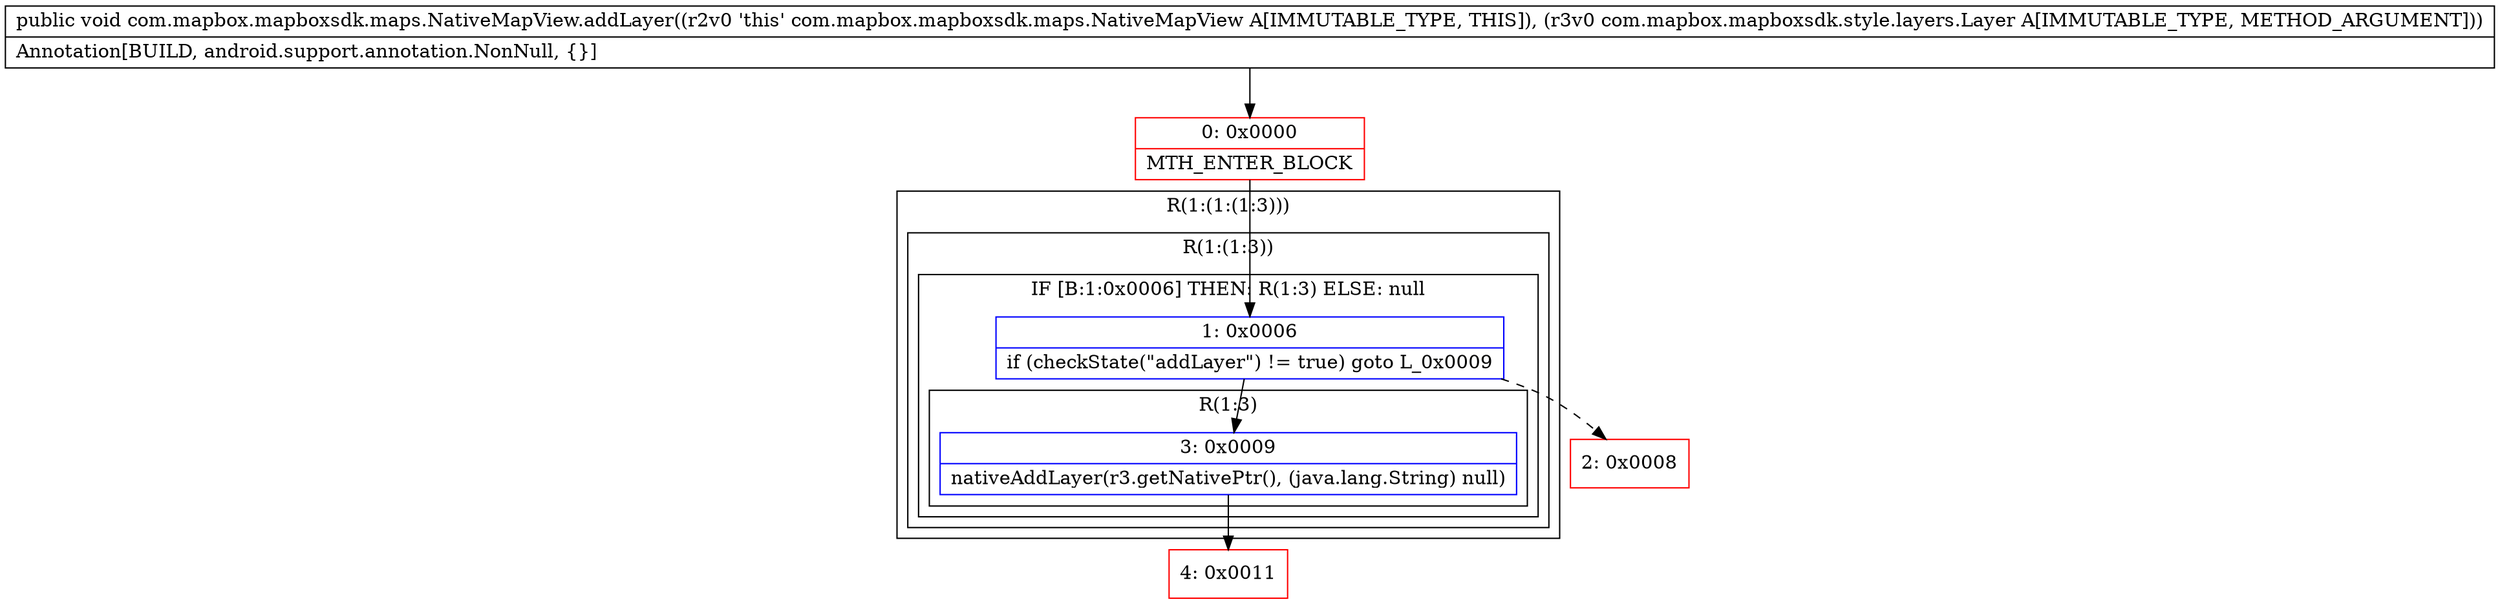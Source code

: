 digraph "CFG forcom.mapbox.mapboxsdk.maps.NativeMapView.addLayer(Lcom\/mapbox\/mapboxsdk\/style\/layers\/Layer;)V" {
subgraph cluster_Region_1343828500 {
label = "R(1:(1:(1:3)))";
node [shape=record,color=blue];
subgraph cluster_Region_1321800551 {
label = "R(1:(1:3))";
node [shape=record,color=blue];
subgraph cluster_IfRegion_232048029 {
label = "IF [B:1:0x0006] THEN: R(1:3) ELSE: null";
node [shape=record,color=blue];
Node_1 [shape=record,label="{1\:\ 0x0006|if (checkState(\"addLayer\") != true) goto L_0x0009\l}"];
subgraph cluster_Region_1786786314 {
label = "R(1:3)";
node [shape=record,color=blue];
Node_3 [shape=record,label="{3\:\ 0x0009|nativeAddLayer(r3.getNativePtr(), (java.lang.String) null)\l}"];
}
}
}
}
Node_0 [shape=record,color=red,label="{0\:\ 0x0000|MTH_ENTER_BLOCK\l}"];
Node_2 [shape=record,color=red,label="{2\:\ 0x0008}"];
Node_4 [shape=record,color=red,label="{4\:\ 0x0011}"];
MethodNode[shape=record,label="{public void com.mapbox.mapboxsdk.maps.NativeMapView.addLayer((r2v0 'this' com.mapbox.mapboxsdk.maps.NativeMapView A[IMMUTABLE_TYPE, THIS]), (r3v0 com.mapbox.mapboxsdk.style.layers.Layer A[IMMUTABLE_TYPE, METHOD_ARGUMENT]))  | Annotation[BUILD, android.support.annotation.NonNull, \{\}]\l}"];
MethodNode -> Node_0;
Node_1 -> Node_2[style=dashed];
Node_1 -> Node_3;
Node_3 -> Node_4;
Node_0 -> Node_1;
}

